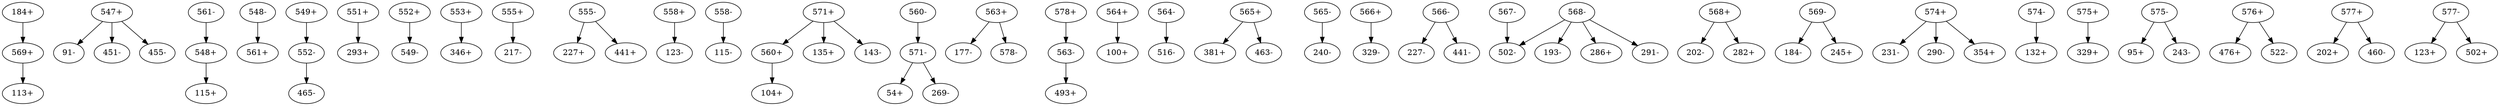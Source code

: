 digraph dist {
graph [k=31 s=2000 n=10]
"184+" -> "569+" [d=15 e=3.8 n=30]
"547+" -> "91-" [d=18 e=2.9 n=50]
"547+" -> "451-" [d=91 e=6.3 n=11]
"547+" -> "455-" [d=-16 e=3.6 n=34]
"548+" -> "115+" [d=-32 e=1.9 n=124]
"548-" -> "561+" [d=-190 e=5.0 n=17]
"549+" -> "552-" [d=7 e=5.2 n=16]
"551+" -> "293+" [d=-39 e=2.1 n=94]
"552+" -> "549-" [d=7 e=5.2 n=16]
"552-" -> "465-" [d=-23 e=2.4 n=74]
"553+" -> "346+" [d=24 e=2.1 n=94]
"555+" -> "217-" [d=-20 e=2.4 n=77]
"555-" -> "227+" [d=64 e=5.4 n=15]
"555-" -> "441+" [d=-33 e=2.7 n=59]
"558+" -> "123-" [d=-9 e=2.2 n=92]
"558-" -> "115-" [d=-15 e=2.4 n=74]
"560+" -> "104+" [d=-13 e=3.0 n=49]
"560-" -> "571-" [d=-171 e=3.2 n=41]
"561-" -> "548+" [d=-190 e=5.0 n=17]
"563+" -> "177-" [d=-28 e=2.7 n=60]
"563+" -> "578-" [d=-76 e=6.3 n=11]
"563-" -> "493+" [d=-24 e=2.3 n=84]
"564+" -> "100+" [d=-30 e=2.1 n=97]
"564-" -> "516-" [d=-108 e=2.7 n=61]
"565+" -> "381+" [d=-32 e=5.0 n=17]
"565+" -> "463-" [d=21 e=3.5 n=36]
"565-" -> "240-" [d=70 e=3.5 n=35]
"566+" -> "329-" [d=22 e=2.4 n=73]
"566-" -> "227-" [d=-30 e=3.7 n=32]
"566-" -> "441-" [d=20 e=4.4 n=22]
"567-" -> "502-" [d=-5 e=2.1 n=98]
"568+" -> "202-" [d=-17 e=3.3 n=40]
"568+" -> "282+" [d=62 e=4.9 n=18]
"568-" -> "193-" [d=36 e=4.2 n=25]
"568-" -> "286+" [d=-28 e=2.4 n=73]
"568-" -> "291-" [d=42 e=3.7 n=31]
"568-" -> "502-" [d=-1769 e=6.6 n=10]
"569+" -> "113+" [d=-5678 e=6.0 n=12]
"569-" -> "184-" [d=15 e=3.8 n=30]
"569-" -> "245+" [d=-48 e=6.3 n=11]
"571+" -> "135+" [d=-75 e=6.3 n=11]
"571+" -> "143-" [d=-44 e=3.6 n=33]
"571+" -> "560+" [d=-171 e=3.2 n=41]
"571-" -> "54+" [d=-28 e=2.0 n=108]
"571-" -> "269-" [d=-4338 e=4.1 n=26]
"574+" -> "231-" [d=31 e=5.0 n=17]
"574+" -> "290-" [d=-26 e=2.9 n=50]
"574+" -> "354+" [d=63 e=4.3 n=23]
"574-" -> "132+" [d=45 e=3.7 n=31]
"575+" -> "329+" [d=-20 e=2.1 n=96]
"575-" -> "95+" [d=73 e=3.9 n=28]
"575-" -> "243-" [d=-11 e=3.3 n=39]
"576+" -> "476+" [d=16 e=6.0 n=12]
"576+" -> "522-" [d=84 e=5.8 n=13]
"577+" -> "202+" [d=-8432 e=6.6 n=10]
"577+" -> "460-" [d=10 e=3.2 n=43]
"577-" -> "123+" [d=-27 e=2.0 n=107]
"577-" -> "502+" [d=-53 e=6.0 n=12]
"578+" -> "563-" [d=-76 e=6.3 n=11]
}
